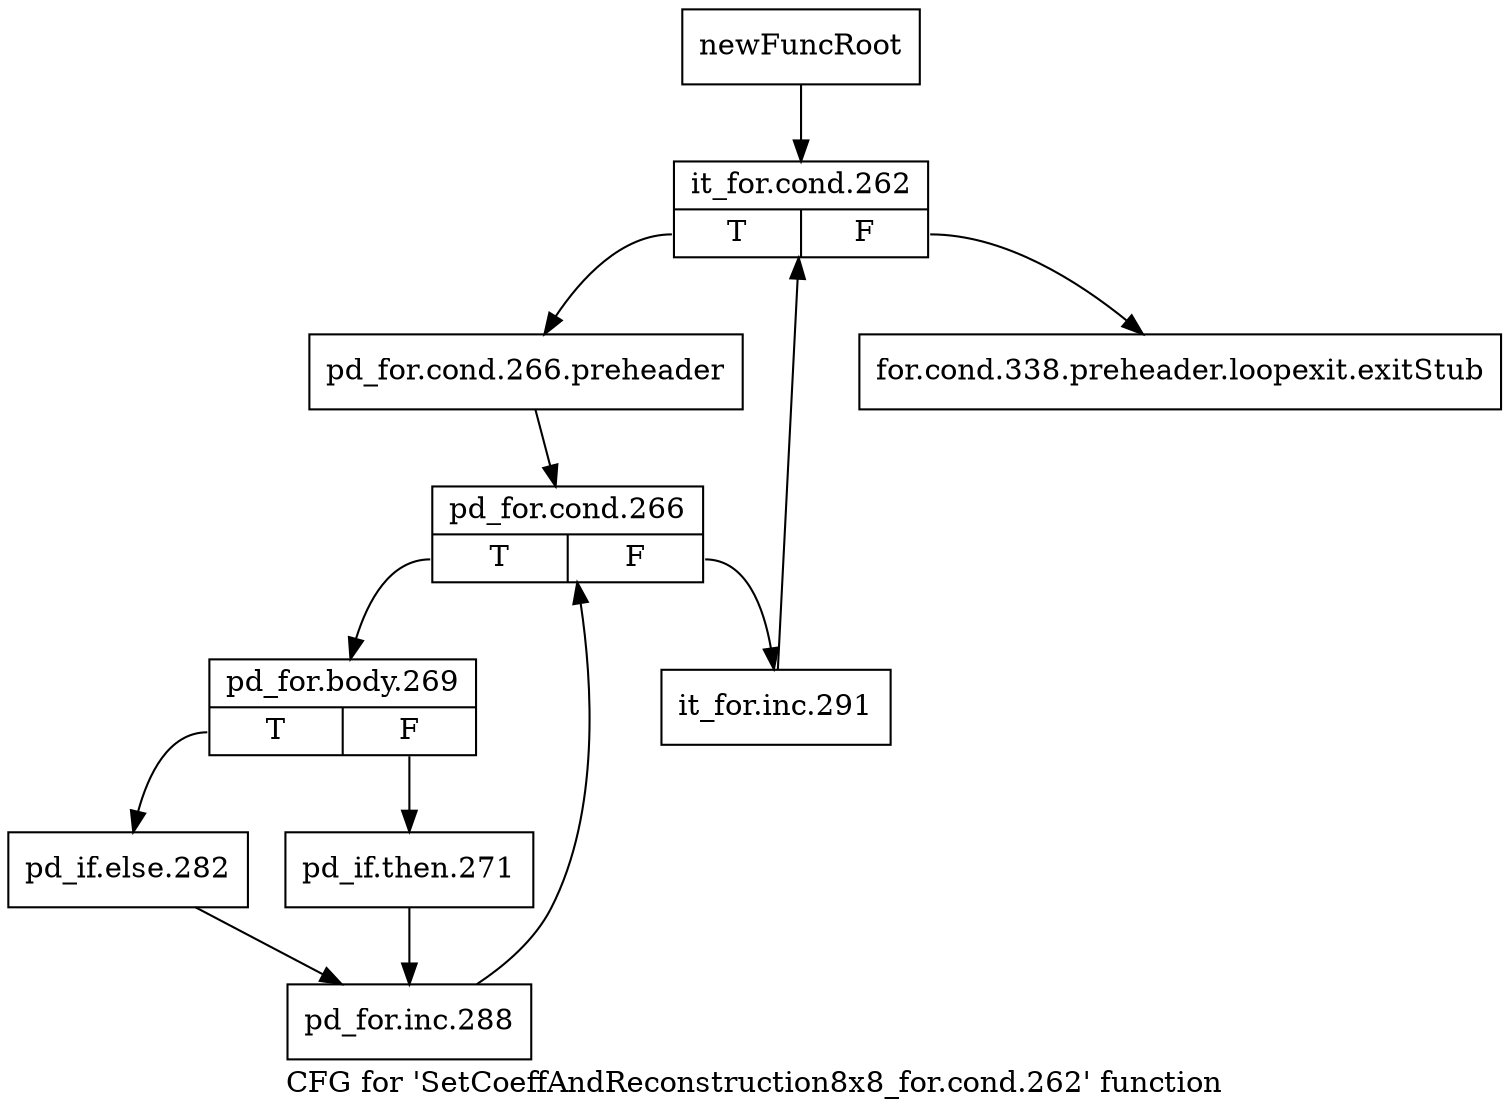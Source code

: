 digraph "CFG for 'SetCoeffAndReconstruction8x8_for.cond.262' function" {
	label="CFG for 'SetCoeffAndReconstruction8x8_for.cond.262' function";

	Node0x2bbe0c0 [shape=record,label="{newFuncRoot}"];
	Node0x2bbe0c0 -> Node0x2bbe160;
	Node0x2bbe110 [shape=record,label="{for.cond.338.preheader.loopexit.exitStub}"];
	Node0x2bbe160 [shape=record,label="{it_for.cond.262|{<s0>T|<s1>F}}"];
	Node0x2bbe160:s0 -> Node0x2bbe1b0;
	Node0x2bbe160:s1 -> Node0x2bbe110;
	Node0x2bbe1b0 [shape=record,label="{pd_for.cond.266.preheader}"];
	Node0x2bbe1b0 -> Node0x2bbe200;
	Node0x2bbe200 [shape=record,label="{pd_for.cond.266|{<s0>T|<s1>F}}"];
	Node0x2bbe200:s0 -> Node0x2bbeb50;
	Node0x2bbe200:s1 -> Node0x2bbe250;
	Node0x2bbe250 [shape=record,label="{it_for.inc.291}"];
	Node0x2bbe250 -> Node0x2bbe160;
	Node0x2bbeb50 [shape=record,label="{pd_for.body.269|{<s0>T|<s1>F}}"];
	Node0x2bbeb50:s0 -> Node0x2bbebf0;
	Node0x2bbeb50:s1 -> Node0x2bbeba0;
	Node0x2bbeba0 [shape=record,label="{pd_if.then.271}"];
	Node0x2bbeba0 -> Node0x2bbec40;
	Node0x2bbebf0 [shape=record,label="{pd_if.else.282}"];
	Node0x2bbebf0 -> Node0x2bbec40;
	Node0x2bbec40 [shape=record,label="{pd_for.inc.288}"];
	Node0x2bbec40 -> Node0x2bbe200;
}
